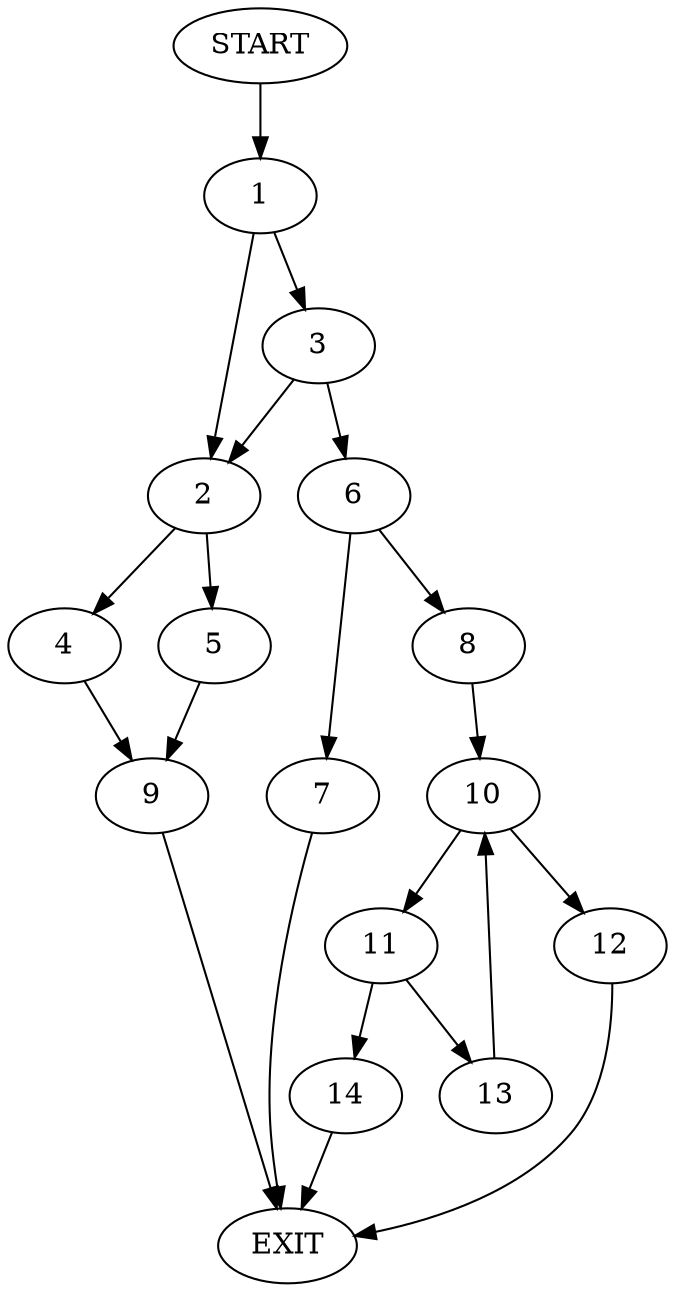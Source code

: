 digraph {
0 [label="START"]
15 [label="EXIT"]
0 -> 1
1 -> 2
1 -> 3
2 -> 4
2 -> 5
3 -> 2
3 -> 6
6 -> 7
6 -> 8
5 -> 9
4 -> 9
9 -> 15
8 -> 10
7 -> 15
10 -> 11
10 -> 12
12 -> 15
11 -> 13
11 -> 14
14 -> 15
13 -> 10
}
